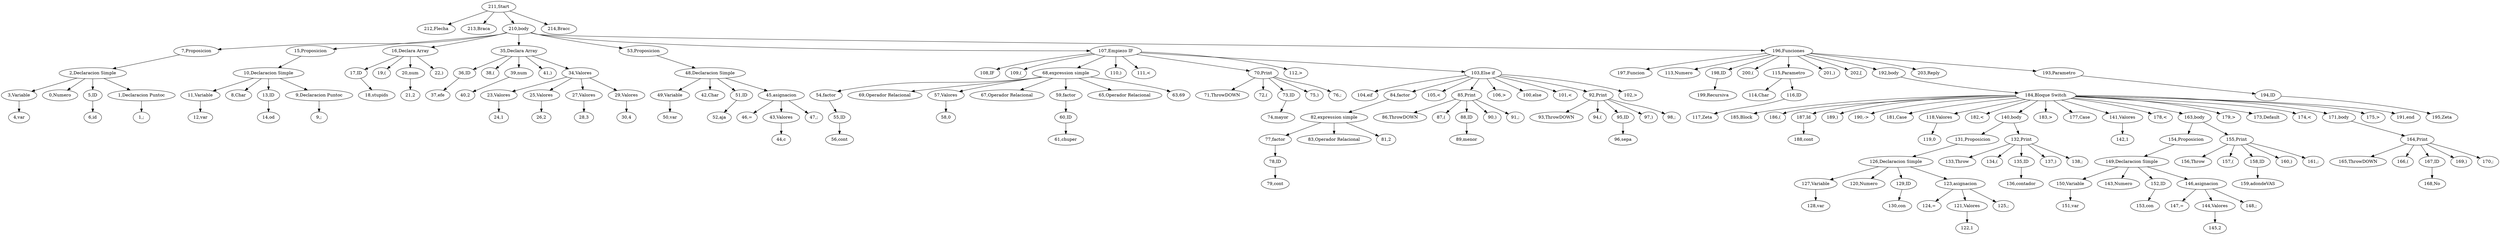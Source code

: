 digraph {
"211,Start" -> "212,Flecha";
"211,Start" -> "213,Braca";
"211,Start" -> "210,body";
"210,body" -> "7,Proposicion";
"7,Proposicion" -> "2,Declaracion Simple";
"2,Declaracion Simple" -> "3,Variable";
"3,Variable" -> "4,var";
"2,Declaracion Simple" -> "0,Numero";
"2,Declaracion Simple" -> "5,ID";
"5,ID" -> "6,id";
"2,Declaracion Simple" -> "1,Declaracion Puntoc";
"1,Declaracion Puntoc" -> "1,;";
"210,body" -> "15,Proposicion";
"15,Proposicion" -> "10,Declaracion Simple";
"10,Declaracion Simple" -> "11,Variable";
"11,Variable" -> "12,var";
"10,Declaracion Simple" -> "8,Char";
"10,Declaracion Simple" -> "13,ID";
"13,ID" -> "14,od";
"10,Declaracion Simple" -> "9,Declaracion Puntoc";
"9,Declaracion Puntoc" -> "9,;";
"210,body" -> "16,Declara Array";
"16,Declara Array" -> "17,ID";
"17,ID" -> "18,stupids";
"16,Declara Array" -> "19,(";
"16,Declara Array" -> "20,num";
"20,num" -> "21,2";
"16,Declara Array" -> "22,)";
"210,body" -> "35,Declara Array";
"35,Declara Array" -> "36,ID";
"36,ID" -> "37,efe";
"35,Declara Array" -> "38,(";
"35,Declara Array" -> "39,num";
"39,num" -> "40,2";
"35,Declara Array" -> "41,)";
"35,Declara Array" -> "34,Valores";
"34,Valores" -> "23,Valores";
"23,Valores" -> "24,1";
"34,Valores" -> "25,Valores";
"25,Valores" -> "26,2";
"34,Valores" -> "27,Valores";
"27,Valores" -> "28,3";
"34,Valores" -> "29,Valores";
"29,Valores" -> "30,4";
"210,body" -> "53,Proposicion";
"53,Proposicion" -> "48,Declaracion Simple";
"48,Declaracion Simple" -> "49,Variable";
"49,Variable" -> "50,var";
"48,Declaracion Simple" -> "42,Char";
"48,Declaracion Simple" -> "51,ID";
"51,ID" -> "52,aja";
"48,Declaracion Simple" -> "45,asignacion";
"45,asignacion" -> "46,=";
"45,asignacion" -> "43,Valores";
"43,Valores" -> "44,c";
"45,asignacion" -> "47,;";
"210,body" -> "107,Empiezo IF";
"107,Empiezo IF" -> "108,IF";
"107,Empiezo IF" -> "109,(";
"107,Empiezo IF" -> "68,expression simple";
"68,expression simple" -> "54,factor";
"54,factor" -> "55,ID";
"55,ID" -> "56,cont";
"68,expression simple" -> "69,Operador Relacional";
"68,expression simple" -> "57,Valores";
"57,Valores" -> "58,0";
"68,expression simple" -> "67,Operador Relacional";
"68,expression simple" -> "59,factor";
"59,factor" -> "60,ID";
"60,ID" -> "61,chuper";
"68,expression simple" -> "65,Operador Relacional";
"68,expression simple" -> "63,69";
"107,Empiezo IF" -> "110,)";
"107,Empiezo IF" -> "111,<";
"107,Empiezo IF" -> "70,Print";
"70,Print" -> "71,ThrowDOWN";
"70,Print" -> "72,(";
"70,Print" -> "73,ID";
"73,ID" -> "74,mayor";
"70,Print" -> "75,)";
"70,Print" -> "76,;";
"107,Empiezo IF" -> "112,>";
"107,Empiezo IF" -> "103,Else if";
"103,Else if" -> "104,eif";
"103,Else if" -> "84,factor";
"84,factor" -> "82,expression simple";
"82,expression simple" -> "77,factor";
"77,factor" -> "78,ID";
"78,ID" -> "79,cont";
"82,expression simple" -> "83,Operador Relacional";
"82,expression simple" -> "81,2";
"103,Else if" -> "105,<";
"103,Else if" -> "85,Print";
"85,Print" -> "86,ThrowDOWN";
"85,Print" -> "87,(";
"85,Print" -> "88,ID";
"88,ID" -> "89,menor";
"85,Print" -> "90,)";
"85,Print" -> "91,;";
"103,Else if" -> "106,>";
"103,Else if" -> "100,else";
"103,Else if" -> "101,<";
"103,Else if" -> "92,Print";
"92,Print" -> "93,ThrowDOWN";
"92,Print" -> "94,(";
"92,Print" -> "95,ID";
"95,ID" -> "96,sepa";
"92,Print" -> "97,)";
"92,Print" -> "98,;";
"103,Else if" -> "102,>";
"210,body" -> "196,Funciones";
"196,Funciones" -> "197,Funcion";
"196,Funciones" -> "113,Numero";
"196,Funciones" -> "198,ID";
"198,ID" -> "199,Recursiva";
"196,Funciones" -> "200,(";
"196,Funciones" -> "115,Parametro";
"115,Parametro" -> "114,Char";
"115,Parametro" -> "116,ID";
"116,ID" -> "117,Zeta";
"196,Funciones" -> "201,)";
"196,Funciones" -> "202,[";
"196,Funciones" -> "192,body";
"192,body" -> "184,Bloque Switch";
"184,Bloque Switch" -> "185,Block";
"184,Bloque Switch" -> "186,(";
"184,Bloque Switch" -> "187,Id";
"187,Id" -> "188,cont";
"184,Bloque Switch" -> "189,)";
"184,Bloque Switch" -> "190,->";
"184,Bloque Switch" -> "181,Case";
"184,Bloque Switch" -> "118,Valores";
"118,Valores" -> "119,0";
"184,Bloque Switch" -> "182,<";
"184,Bloque Switch" -> "140,body";
"140,body" -> "131,Proposicion";
"131,Proposicion" -> "126,Declaracion Simple";
"126,Declaracion Simple" -> "127,Variable";
"127,Variable" -> "128,var";
"126,Declaracion Simple" -> "120,Numero";
"126,Declaracion Simple" -> "129,ID";
"129,ID" -> "130,con";
"126,Declaracion Simple" -> "123,asignacion";
"123,asignacion" -> "124,=";
"123,asignacion" -> "121,Valores";
"121,Valores" -> "122,1";
"123,asignacion" -> "125,;";
"140,body" -> "132,Print";
"132,Print" -> "133,Throw";
"132,Print" -> "134,(";
"132,Print" -> "135,ID";
"135,ID" -> "136,contador";
"132,Print" -> "137,)";
"132,Print" -> "138,;";
"184,Bloque Switch" -> "183,>";
"184,Bloque Switch" -> "177,Case";
"184,Bloque Switch" -> "141,Valores";
"141,Valores" -> "142,1";
"184,Bloque Switch" -> "178,<";
"184,Bloque Switch" -> "163,body";
"163,body" -> "154,Proposicion";
"154,Proposicion" -> "149,Declaracion Simple";
"149,Declaracion Simple" -> "150,Variable";
"150,Variable" -> "151,var";
"149,Declaracion Simple" -> "143,Numero";
"149,Declaracion Simple" -> "152,ID";
"152,ID" -> "153,con";
"149,Declaracion Simple" -> "146,asignacion";
"146,asignacion" -> "147,=";
"146,asignacion" -> "144,Valores";
"144,Valores" -> "145,2";
"146,asignacion" -> "148,;";
"163,body" -> "155,Print";
"155,Print" -> "156,Throw";
"155,Print" -> "157,(";
"155,Print" -> "158,ID";
"158,ID" -> "159,adondeVAS";
"155,Print" -> "160,)";
"155,Print" -> "161,;";
"184,Bloque Switch" -> "179,>";
"184,Bloque Switch" -> "173,Default";
"184,Bloque Switch" -> "174,<";
"184,Bloque Switch" -> "171,body";
"171,body" -> "164,Print";
"164,Print" -> "165,ThrowDOWN";
"164,Print" -> "166,(";
"164,Print" -> "167,ID";
"167,ID" -> "168,No";
"164,Print" -> "169,)";
"164,Print" -> "170,;";
"184,Bloque Switch" -> "175,>";
"184,Bloque Switch" -> "191,end";
"196,Funciones" -> "203,Reply";
"196,Funciones" -> "193,Parametro";
"193,Parametro" -> "194,ID";
"194,ID" -> "195,Zeta";
"211,Start" -> "214,Bracc";

}